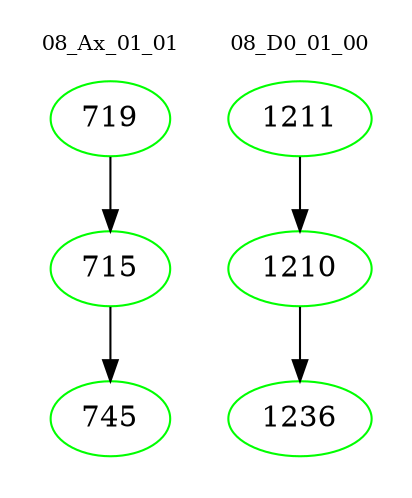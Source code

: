 digraph{
subgraph cluster_0 {
color = white
label = "08_Ax_01_01";
fontsize=10;
T0_719 [label="719", color="green"]
T0_719 -> T0_715 [color="black"]
T0_715 [label="715", color="green"]
T0_715 -> T0_745 [color="black"]
T0_745 [label="745", color="green"]
}
subgraph cluster_1 {
color = white
label = "08_D0_01_00";
fontsize=10;
T1_1211 [label="1211", color="green"]
T1_1211 -> T1_1210 [color="black"]
T1_1210 [label="1210", color="green"]
T1_1210 -> T1_1236 [color="black"]
T1_1236 [label="1236", color="green"]
}
}
